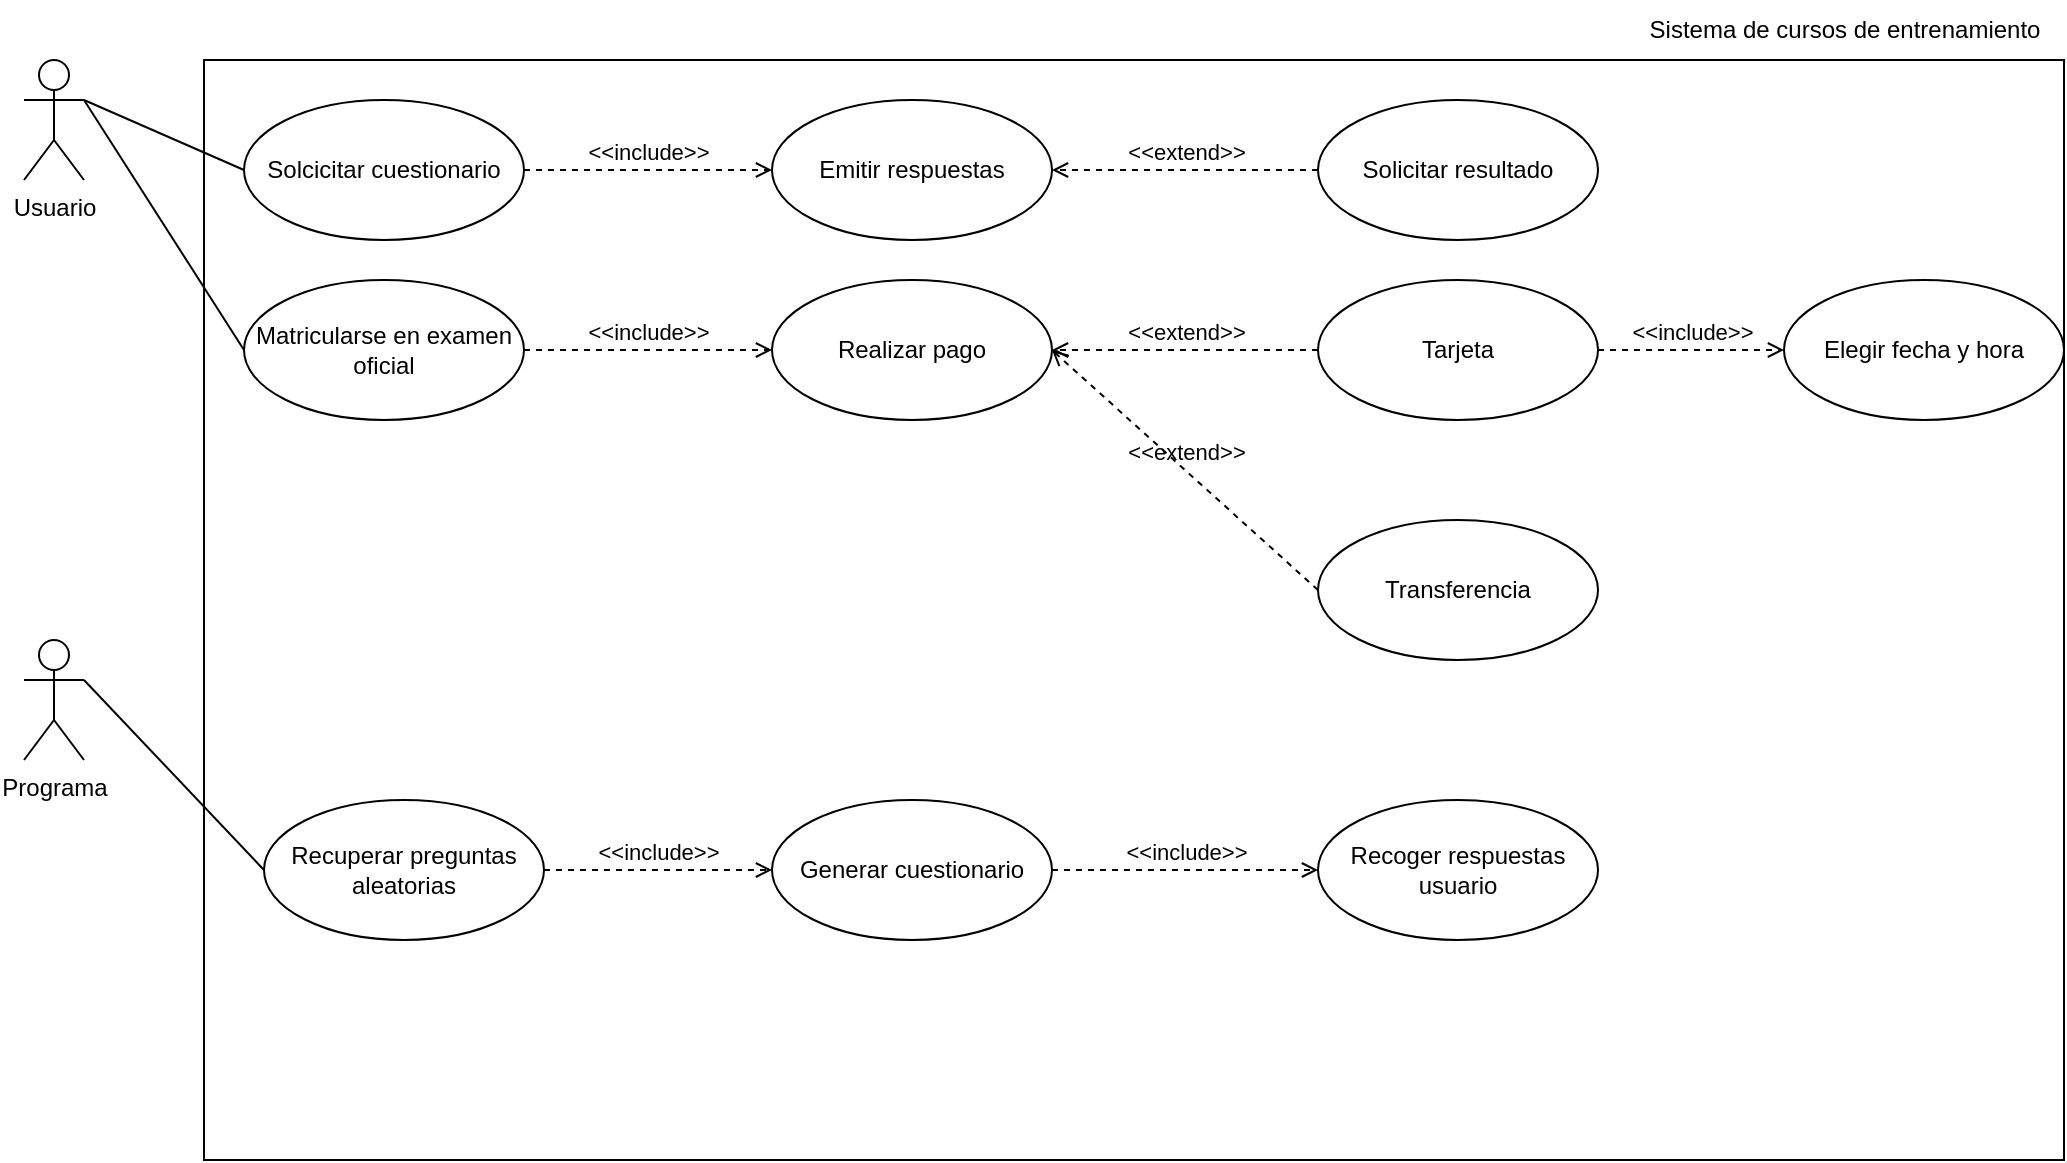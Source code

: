 <mxfile version="24.2.5" type="device">
  <diagram name="Página-1" id="A4fja1DhVL6yfe5Ew8Cs">
    <mxGraphModel dx="1426" dy="836" grid="1" gridSize="10" guides="1" tooltips="1" connect="1" arrows="1" fold="1" page="1" pageScale="1" pageWidth="827" pageHeight="1169" math="0" shadow="0">
      <root>
        <mxCell id="0" />
        <mxCell id="1" parent="0" />
        <mxCell id="8mp85EiAqP2YCafliV72-4" value="" style="rounded=0;whiteSpace=wrap;html=1;fillColor=none;" vertex="1" parent="1">
          <mxGeometry x="130" y="340" width="930" height="550" as="geometry" />
        </mxCell>
        <mxCell id="8mp85EiAqP2YCafliV72-2" value="Usuario" style="shape=umlActor;verticalLabelPosition=bottom;verticalAlign=top;html=1;" vertex="1" parent="1">
          <mxGeometry x="40" y="340" width="30" height="60" as="geometry" />
        </mxCell>
        <mxCell id="8mp85EiAqP2YCafliV72-3" value="Sistema de cursos de entrenamiento" style="text;html=1;align=center;verticalAlign=middle;resizable=0;points=[];autosize=1;strokeColor=none;fillColor=none;" vertex="1" parent="1">
          <mxGeometry x="840" y="310" width="220" height="30" as="geometry" />
        </mxCell>
        <mxCell id="8mp85EiAqP2YCafliV72-5" value="Programa" style="shape=umlActor;verticalLabelPosition=bottom;verticalAlign=top;html=1;" vertex="1" parent="1">
          <mxGeometry x="40" y="630" width="30" height="60" as="geometry" />
        </mxCell>
        <mxCell id="8mp85EiAqP2YCafliV72-6" value="Solcicitar cuestionario" style="ellipse;whiteSpace=wrap;html=1;" vertex="1" parent="1">
          <mxGeometry x="150" y="360" width="140" height="70" as="geometry" />
        </mxCell>
        <mxCell id="8mp85EiAqP2YCafliV72-7" value="Recuperar preguntas aleatorias" style="ellipse;whiteSpace=wrap;html=1;" vertex="1" parent="1">
          <mxGeometry x="160" y="710" width="140" height="70" as="geometry" />
        </mxCell>
        <mxCell id="8mp85EiAqP2YCafliV72-8" value="Generar cuestionario" style="ellipse;whiteSpace=wrap;html=1;" vertex="1" parent="1">
          <mxGeometry x="414" y="710" width="140" height="70" as="geometry" />
        </mxCell>
        <mxCell id="8mp85EiAqP2YCafliV72-9" value="Recoger respuestas usuario" style="ellipse;whiteSpace=wrap;html=1;" vertex="1" parent="1">
          <mxGeometry x="687" y="710" width="140" height="70" as="geometry" />
        </mxCell>
        <mxCell id="8mp85EiAqP2YCafliV72-10" value="Emitir respuestas" style="ellipse;whiteSpace=wrap;html=1;" vertex="1" parent="1">
          <mxGeometry x="414" y="360" width="140" height="70" as="geometry" />
        </mxCell>
        <mxCell id="8mp85EiAqP2YCafliV72-11" value="Solicitar resultado" style="ellipse;whiteSpace=wrap;html=1;" vertex="1" parent="1">
          <mxGeometry x="687" y="360" width="140" height="70" as="geometry" />
        </mxCell>
        <mxCell id="8mp85EiAqP2YCafliV72-12" value="Matricularse en examen oficial" style="ellipse;whiteSpace=wrap;html=1;" vertex="1" parent="1">
          <mxGeometry x="150" y="450" width="140" height="70" as="geometry" />
        </mxCell>
        <mxCell id="8mp85EiAqP2YCafliV72-13" value="Realizar pago" style="ellipse;whiteSpace=wrap;html=1;" vertex="1" parent="1">
          <mxGeometry x="414" y="450" width="140" height="70" as="geometry" />
        </mxCell>
        <mxCell id="8mp85EiAqP2YCafliV72-14" value="Tarjeta" style="ellipse;whiteSpace=wrap;html=1;" vertex="1" parent="1">
          <mxGeometry x="687" y="450" width="140" height="70" as="geometry" />
        </mxCell>
        <mxCell id="8mp85EiAqP2YCafliV72-15" value="Transferencia" style="ellipse;whiteSpace=wrap;html=1;" vertex="1" parent="1">
          <mxGeometry x="687" y="570" width="140" height="70" as="geometry" />
        </mxCell>
        <mxCell id="8mp85EiAqP2YCafliV72-16" value="Elegir fecha y hora" style="ellipse;whiteSpace=wrap;html=1;" vertex="1" parent="1">
          <mxGeometry x="920" y="450" width="140" height="70" as="geometry" />
        </mxCell>
        <mxCell id="8mp85EiAqP2YCafliV72-18" value="" style="endArrow=none;html=1;rounded=0;exitX=1;exitY=0.333;exitDx=0;exitDy=0;exitPerimeter=0;entryX=0;entryY=0.5;entryDx=0;entryDy=0;" edge="1" parent="1" source="8mp85EiAqP2YCafliV72-2" target="8mp85EiAqP2YCafliV72-6">
          <mxGeometry width="50" height="50" relative="1" as="geometry">
            <mxPoint x="280" y="500" as="sourcePoint" />
            <mxPoint x="330" y="450" as="targetPoint" />
          </mxGeometry>
        </mxCell>
        <mxCell id="8mp85EiAqP2YCafliV72-19" value="" style="endArrow=none;html=1;rounded=0;exitX=1;exitY=0.333;exitDx=0;exitDy=0;exitPerimeter=0;entryX=0;entryY=0.5;entryDx=0;entryDy=0;" edge="1" parent="1" source="8mp85EiAqP2YCafliV72-2" target="8mp85EiAqP2YCafliV72-12">
          <mxGeometry width="50" height="50" relative="1" as="geometry">
            <mxPoint x="80" y="370" as="sourcePoint" />
            <mxPoint x="160" y="405" as="targetPoint" />
          </mxGeometry>
        </mxCell>
        <mxCell id="8mp85EiAqP2YCafliV72-20" value="" style="endArrow=none;html=1;rounded=0;exitX=1;exitY=0.333;exitDx=0;exitDy=0;exitPerimeter=0;entryX=0;entryY=0.5;entryDx=0;entryDy=0;" edge="1" parent="1" source="8mp85EiAqP2YCafliV72-5" target="8mp85EiAqP2YCafliV72-7">
          <mxGeometry width="50" height="50" relative="1" as="geometry">
            <mxPoint x="80" y="370" as="sourcePoint" />
            <mxPoint x="160" y="495" as="targetPoint" />
          </mxGeometry>
        </mxCell>
        <mxCell id="8mp85EiAqP2YCafliV72-21" value="&amp;lt;&amp;lt;extend&amp;gt;&amp;gt;" style="html=1;verticalAlign=bottom;labelBackgroundColor=none;endArrow=open;endFill=0;dashed=1;rounded=0;entryX=1;entryY=0.5;entryDx=0;entryDy=0;exitX=0;exitY=0.5;exitDx=0;exitDy=0;" edge="1" parent="1" source="8mp85EiAqP2YCafliV72-11" target="8mp85EiAqP2YCafliV72-10">
          <mxGeometry width="160" relative="1" as="geometry">
            <mxPoint x="640" y="430" as="sourcePoint" />
            <mxPoint x="790" y="430" as="targetPoint" />
          </mxGeometry>
        </mxCell>
        <mxCell id="8mp85EiAqP2YCafliV72-22" value="&amp;lt;&amp;lt;extend&amp;gt;&amp;gt;" style="html=1;verticalAlign=bottom;labelBackgroundColor=none;endArrow=open;endFill=0;dashed=1;rounded=0;entryX=1;entryY=0.5;entryDx=0;entryDy=0;exitX=0;exitY=0.5;exitDx=0;exitDy=0;" edge="1" parent="1" source="8mp85EiAqP2YCafliV72-14" target="8mp85EiAqP2YCafliV72-13">
          <mxGeometry width="160" relative="1" as="geometry">
            <mxPoint x="697" y="405" as="sourcePoint" />
            <mxPoint x="564" y="405" as="targetPoint" />
          </mxGeometry>
        </mxCell>
        <mxCell id="8mp85EiAqP2YCafliV72-23" value="&amp;lt;&amp;lt;extend&amp;gt;&amp;gt;" style="html=1;verticalAlign=bottom;labelBackgroundColor=none;endArrow=open;endFill=0;dashed=1;rounded=0;entryX=1;entryY=0.5;entryDx=0;entryDy=0;exitX=0;exitY=0.5;exitDx=0;exitDy=0;" edge="1" parent="1" source="8mp85EiAqP2YCafliV72-15" target="8mp85EiAqP2YCafliV72-13">
          <mxGeometry width="160" relative="1" as="geometry">
            <mxPoint x="520" y="495" as="sourcePoint" />
            <mxPoint x="494" y="495" as="targetPoint" />
          </mxGeometry>
        </mxCell>
        <mxCell id="8mp85EiAqP2YCafliV72-24" value="&amp;lt;&amp;lt;include&amp;gt;&amp;gt;" style="html=1;verticalAlign=bottom;labelBackgroundColor=none;endArrow=open;endFill=0;dashed=1;rounded=0;exitX=1;exitY=0.5;exitDx=0;exitDy=0;entryX=0;entryY=0.5;entryDx=0;entryDy=0;" edge="1" parent="1" source="8mp85EiAqP2YCafliV72-6" target="8mp85EiAqP2YCafliV72-10">
          <mxGeometry width="160" relative="1" as="geometry">
            <mxPoint x="630" y="540" as="sourcePoint" />
            <mxPoint x="790" y="540" as="targetPoint" />
          </mxGeometry>
        </mxCell>
        <mxCell id="8mp85EiAqP2YCafliV72-25" value="&amp;lt;&amp;lt;include&amp;gt;&amp;gt;" style="html=1;verticalAlign=bottom;labelBackgroundColor=none;endArrow=open;endFill=0;dashed=1;rounded=0;exitX=1;exitY=0.5;exitDx=0;exitDy=0;entryX=0;entryY=0.5;entryDx=0;entryDy=0;" edge="1" parent="1" source="8mp85EiAqP2YCafliV72-12" target="8mp85EiAqP2YCafliV72-13">
          <mxGeometry width="160" relative="1" as="geometry">
            <mxPoint x="300" y="405" as="sourcePoint" />
            <mxPoint x="424" y="405" as="targetPoint" />
          </mxGeometry>
        </mxCell>
        <mxCell id="8mp85EiAqP2YCafliV72-26" value="&amp;lt;&amp;lt;include&amp;gt;&amp;gt;" style="html=1;verticalAlign=bottom;labelBackgroundColor=none;endArrow=open;endFill=0;dashed=1;rounded=0;exitX=1;exitY=0.5;exitDx=0;exitDy=0;entryX=0;entryY=0.5;entryDx=0;entryDy=0;" edge="1" parent="1" source="8mp85EiAqP2YCafliV72-14" target="8mp85EiAqP2YCafliV72-16">
          <mxGeometry width="160" relative="1" as="geometry">
            <mxPoint x="300" y="495" as="sourcePoint" />
            <mxPoint x="424" y="495" as="targetPoint" />
          </mxGeometry>
        </mxCell>
        <mxCell id="8mp85EiAqP2YCafliV72-27" value="&amp;lt;&amp;lt;include&amp;gt;&amp;gt;" style="html=1;verticalAlign=bottom;labelBackgroundColor=none;endArrow=open;endFill=0;dashed=1;rounded=0;exitX=1;exitY=0.5;exitDx=0;exitDy=0;entryX=0;entryY=0.5;entryDx=0;entryDy=0;" edge="1" parent="1" source="8mp85EiAqP2YCafliV72-7" target="8mp85EiAqP2YCafliV72-8">
          <mxGeometry width="160" relative="1" as="geometry">
            <mxPoint x="310" y="505" as="sourcePoint" />
            <mxPoint x="434" y="505" as="targetPoint" />
          </mxGeometry>
        </mxCell>
        <mxCell id="8mp85EiAqP2YCafliV72-28" value="&amp;lt;&amp;lt;include&amp;gt;&amp;gt;" style="html=1;verticalAlign=bottom;labelBackgroundColor=none;endArrow=open;endFill=0;dashed=1;rounded=0;exitX=1;exitY=0.5;exitDx=0;exitDy=0;entryX=0;entryY=0.5;entryDx=0;entryDy=0;" edge="1" parent="1" source="8mp85EiAqP2YCafliV72-8" target="8mp85EiAqP2YCafliV72-9">
          <mxGeometry width="160" relative="1" as="geometry">
            <mxPoint x="310" y="755" as="sourcePoint" />
            <mxPoint x="350" y="755" as="targetPoint" />
          </mxGeometry>
        </mxCell>
      </root>
    </mxGraphModel>
  </diagram>
</mxfile>
